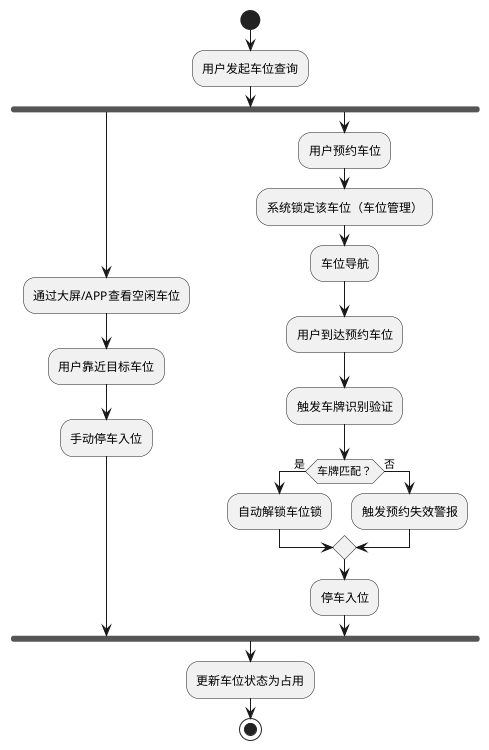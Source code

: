@startuml
start
:用户发起车位查询;
fork

  :通过大屏/APP查看空闲车位;
  :用户靠近目标车位;
  :手动停车入位;
  fork again

  :用户预约车位;
  :系统锁定该车位（车位管理）;
  :车位导航;
  :用户到达预约车位;
  :触发车牌识别验证;
  if (车牌匹配？) then (是)
    :自动解锁车位锁;
  else (否)
    :触发预约失效警报;
  endif
  :停车入位;
end fork
:更新车位状态为占用;
stop
@enduml
